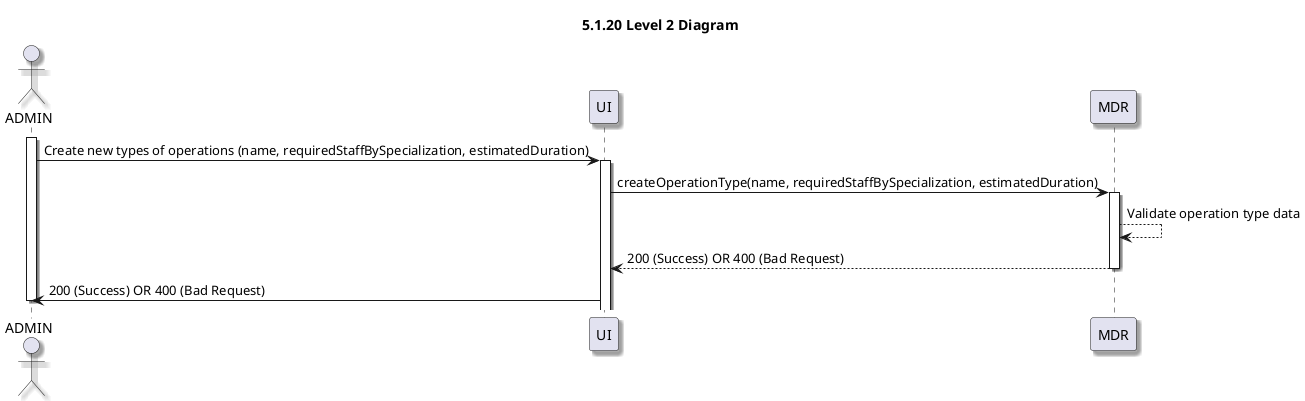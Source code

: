 @startuml level_2
'https://plantuml.com/sequence-diagram
skinparam handwritten false
skinparam monochrome false
skinparam packageStyle rect
skinparam shadowing true
title 5.1.20 Level 2 Diagram

actor ADMIN as AD
activate AD
AD -> UI: Create new types of operations (name, requiredStaffBySpecialization, estimatedDuration)
activate UI
UI-> MDR: createOperationType(name, requiredStaffBySpecialization, estimatedDuration)
activate MDR
MDR --> MDR: Validate operation type data
MDR --> UI: 200 (Success) OR 400 (Bad Request)
deactivate MDR
UI -> AD: 200 (Success) OR 400 (Bad Request)
deactivate AD

@enduml

